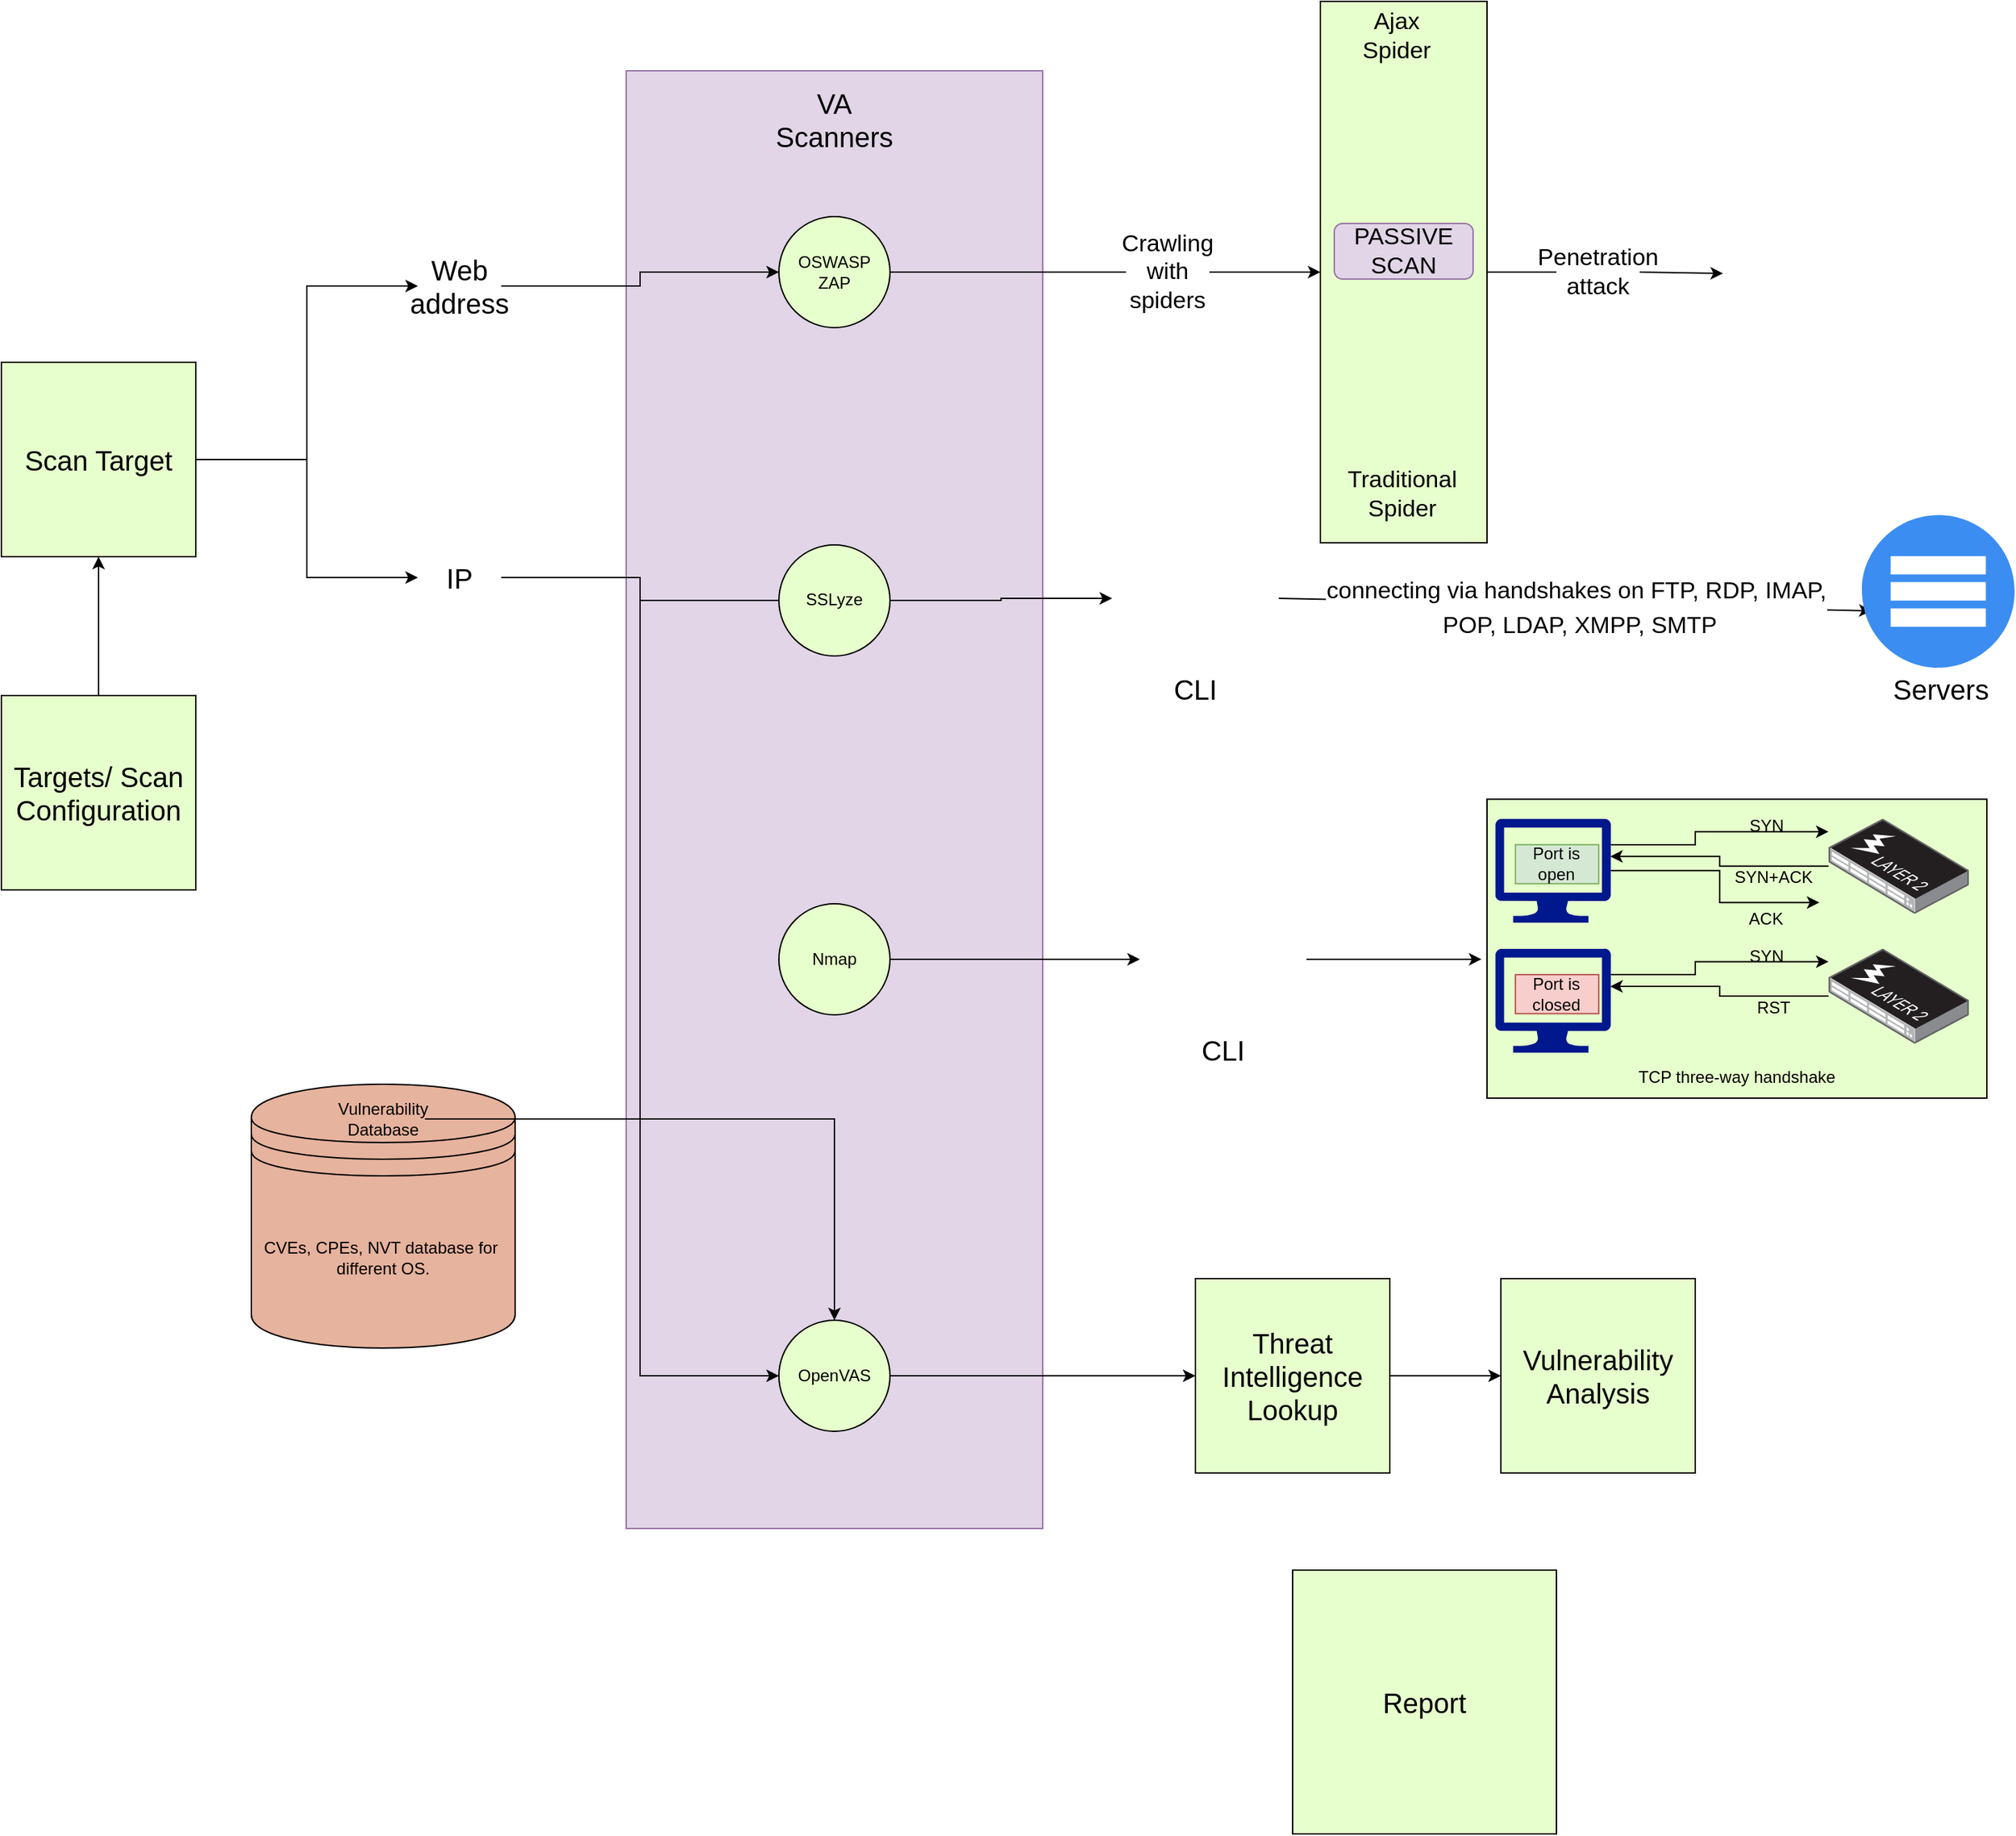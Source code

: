 <mxfile version="20.8.13" type="github">
  <diagram id="dLaz82Era-zrFtT4xEze" name="Page-1">
    <mxGraphModel dx="934" dy="539" grid="1" gridSize="10" guides="1" tooltips="1" connect="1" arrows="1" fold="1" page="1" pageScale="1" pageWidth="10000" pageHeight="10000" math="0" shadow="0">
      <root>
        <mxCell id="0" />
        <mxCell id="1" parent="0" />
        <mxCell id="Wr4rOZ4-yWCgEpKX6l3O-36" value="" style="rounded=0;whiteSpace=wrap;html=1;fillColor=#e1d5e7;strokeColor=#9673a6;" parent="1" vertex="1">
          <mxGeometry x="660" y="170" width="300" height="1050" as="geometry" />
        </mxCell>
        <mxCell id="Wr4rOZ4-yWCgEpKX6l3O-55" style="edgeStyle=orthogonalEdgeStyle;rounded=0;orthogonalLoop=1;jettySize=auto;html=1;entryX=0;entryY=0.5;entryDx=0;entryDy=0;fontSize=20;exitX=1;exitY=0.5;exitDx=0;exitDy=0;" parent="1" source="Wr4rOZ4-yWCgEpKX6l3O-26" target="Wr4rOZ4-yWCgEpKX6l3O-54" edge="1">
          <mxGeometry relative="1" as="geometry" />
        </mxCell>
        <mxCell id="Wr4rOZ4-yWCgEpKX6l3O-60" value="" style="edgeStyle=orthogonalEdgeStyle;rounded=0;orthogonalLoop=1;jettySize=auto;html=1;fontSize=13;" parent="1" source="Wr4rOZ4-yWCgEpKX6l3O-18" target="Wr4rOZ4-yWCgEpKX6l3O-40" edge="1">
          <mxGeometry relative="1" as="geometry" />
        </mxCell>
        <mxCell id="Wr4rOZ4-yWCgEpKX6l3O-18" value="&lt;font style=&quot;font-size: 20px;&quot;&gt;Targets/ Scan Configuration&lt;/font&gt;" style="whiteSpace=wrap;html=1;aspect=fixed;fillColor=#E6FFCC;" parent="1" vertex="1">
          <mxGeometry x="210" y="620" width="140" height="140" as="geometry" />
        </mxCell>
        <mxCell id="gi1j-m5IwWOm1mO39dkb-5" style="edgeStyle=orthogonalEdgeStyle;rounded=0;orthogonalLoop=1;jettySize=auto;html=1;fontSize=20;" edge="1" parent="1" source="Wr4rOZ4-yWCgEpKX6l3O-23" target="gi1j-m5IwWOm1mO39dkb-3">
          <mxGeometry relative="1" as="geometry" />
        </mxCell>
        <mxCell id="Wr4rOZ4-yWCgEpKX6l3O-142" style="edgeStyle=orthogonalEdgeStyle;rounded=0;orthogonalLoop=1;jettySize=auto;html=1;entryX=0;entryY=0.5;entryDx=0;entryDy=0;fontSize=12;" parent="1" source="Wr4rOZ4-yWCgEpKX6l3O-25" target="Wr4rOZ4-yWCgEpKX6l3O-87" edge="1">
          <mxGeometry relative="1" as="geometry" />
        </mxCell>
        <mxCell id="Wr4rOZ4-yWCgEpKX6l3O-25" value="Nmap" style="ellipse;whiteSpace=wrap;html=1;aspect=fixed;fillColor=#E6FFCC;" parent="1" vertex="1">
          <mxGeometry x="770" y="770" width="80" height="80" as="geometry" />
        </mxCell>
        <mxCell id="Wr4rOZ4-yWCgEpKX6l3O-26" value="OpenVAS" style="ellipse;whiteSpace=wrap;html=1;aspect=fixed;fillColor=#E6FFCC;" parent="1" vertex="1">
          <mxGeometry x="770" y="1070" width="80" height="80" as="geometry" />
        </mxCell>
        <mxCell id="Wr4rOZ4-yWCgEpKX6l3O-33" value="" style="group" parent="1" vertex="1" connectable="0">
          <mxGeometry x="390" y="900" width="190" height="190" as="geometry" />
        </mxCell>
        <object label="CVEs, CPEs, NVT database for&amp;nbsp;&lt;br&gt;different OS." id="Wr4rOZ4-yWCgEpKX6l3O-15">
          <mxCell style="shape=datastore;whiteSpace=wrap;html=1;fillColor=#e6b39e;" parent="Wr4rOZ4-yWCgEpKX6l3O-33" vertex="1">
            <mxGeometry width="190" height="190" as="geometry" />
          </mxCell>
        </object>
        <mxCell id="Wr4rOZ4-yWCgEpKX6l3O-17" value="Vulnerability Database" style="text;html=1;strokeColor=none;fillColor=none;align=center;verticalAlign=middle;whiteSpace=wrap;rounded=0;" parent="Wr4rOZ4-yWCgEpKX6l3O-33" vertex="1">
          <mxGeometry x="65" y="10" width="60" height="30" as="geometry" />
        </mxCell>
        <mxCell id="Wr4rOZ4-yWCgEpKX6l3O-38" value="VA Scanners" style="text;html=1;strokeColor=none;fillColor=none;align=center;verticalAlign=middle;whiteSpace=wrap;rounded=0;fontSize=20;" parent="1" vertex="1">
          <mxGeometry x="780" y="190" width="60" height="30" as="geometry" />
        </mxCell>
        <mxCell id="Wr4rOZ4-yWCgEpKX6l3O-52" style="edgeStyle=orthogonalEdgeStyle;rounded=0;orthogonalLoop=1;jettySize=auto;html=1;entryX=0;entryY=0.5;entryDx=0;entryDy=0;fontSize=20;" parent="1" source="Wr4rOZ4-yWCgEpKX6l3O-40" target="Wr4rOZ4-yWCgEpKX6l3O-70" edge="1">
          <mxGeometry relative="1" as="geometry">
            <mxPoint x="460" y="330" as="targetPoint" />
          </mxGeometry>
        </mxCell>
        <mxCell id="Wr4rOZ4-yWCgEpKX6l3O-85" style="edgeStyle=orthogonalEdgeStyle;rounded=0;orthogonalLoop=1;jettySize=auto;html=1;fontSize=20;" parent="1" source="Wr4rOZ4-yWCgEpKX6l3O-40" target="Wr4rOZ4-yWCgEpKX6l3O-76" edge="1">
          <mxGeometry relative="1" as="geometry" />
        </mxCell>
        <mxCell id="Wr4rOZ4-yWCgEpKX6l3O-40" value="&lt;font style=&quot;font-size: 20px;&quot;&gt;Scan Target&lt;/font&gt;" style="whiteSpace=wrap;html=1;aspect=fixed;fillColor=#E6FFCC;" parent="1" vertex="1">
          <mxGeometry x="210" y="380" width="140" height="140" as="geometry" />
        </mxCell>
        <mxCell id="Wr4rOZ4-yWCgEpKX6l3O-57" value="" style="edgeStyle=orthogonalEdgeStyle;rounded=0;orthogonalLoop=1;jettySize=auto;html=1;fontSize=13;" parent="1" source="Wr4rOZ4-yWCgEpKX6l3O-54" target="Wr4rOZ4-yWCgEpKX6l3O-56" edge="1">
          <mxGeometry relative="1" as="geometry" />
        </mxCell>
        <mxCell id="Wr4rOZ4-yWCgEpKX6l3O-54" value="Threat Intelligence Lookup" style="whiteSpace=wrap;html=1;aspect=fixed;fontSize=20;fillColor=#E6FFCC;" parent="1" vertex="1">
          <mxGeometry x="1070" y="1040" width="140" height="140" as="geometry" />
        </mxCell>
        <mxCell id="Wr4rOZ4-yWCgEpKX6l3O-56" value="Vulnerability Analysis" style="whiteSpace=wrap;html=1;aspect=fixed;fontSize=20;fillColor=#E6FFCC;" parent="1" vertex="1">
          <mxGeometry x="1290" y="1040" width="140" height="140" as="geometry" />
        </mxCell>
        <mxCell id="Wr4rOZ4-yWCgEpKX6l3O-58" value="Report" style="whiteSpace=wrap;html=1;aspect=fixed;fontSize=20;fillColor=#E6FFCC;" parent="1" vertex="1">
          <mxGeometry x="1140" y="1250" width="190" height="190" as="geometry" />
        </mxCell>
        <mxCell id="Wr4rOZ4-yWCgEpKX6l3O-74" style="edgeStyle=orthogonalEdgeStyle;rounded=0;orthogonalLoop=1;jettySize=auto;html=1;fontSize=20;" parent="1" source="Wr4rOZ4-yWCgEpKX6l3O-70" target="Wr4rOZ4-yWCgEpKX6l3O-24" edge="1">
          <mxGeometry relative="1" as="geometry" />
        </mxCell>
        <mxCell id="Wr4rOZ4-yWCgEpKX6l3O-70" value="Web address" style="text;html=1;strokeColor=none;fillColor=none;align=center;verticalAlign=middle;whiteSpace=wrap;rounded=0;fontSize=20;" parent="1" vertex="1">
          <mxGeometry x="510" y="310" width="60" height="30" as="geometry" />
        </mxCell>
        <mxCell id="Wr4rOZ4-yWCgEpKX6l3O-83" style="edgeStyle=orthogonalEdgeStyle;rounded=0;orthogonalLoop=1;jettySize=auto;html=1;entryX=0;entryY=0.5;entryDx=0;entryDy=0;fontSize=20;" parent="1" source="Wr4rOZ4-yWCgEpKX6l3O-76" target="Wr4rOZ4-yWCgEpKX6l3O-26" edge="1">
          <mxGeometry relative="1" as="geometry" />
        </mxCell>
        <mxCell id="Wr4rOZ4-yWCgEpKX6l3O-76" value="IP" style="text;html=1;strokeColor=none;fillColor=none;align=center;verticalAlign=middle;whiteSpace=wrap;rounded=0;fontSize=20;" parent="1" vertex="1">
          <mxGeometry x="510" y="520" width="60" height="30" as="geometry" />
        </mxCell>
        <mxCell id="Wr4rOZ4-yWCgEpKX6l3O-84" style="edgeStyle=orthogonalEdgeStyle;rounded=0;orthogonalLoop=1;jettySize=auto;html=1;fontSize=20;" parent="1" source="Wr4rOZ4-yWCgEpKX6l3O-17" target="Wr4rOZ4-yWCgEpKX6l3O-26" edge="1">
          <mxGeometry relative="1" as="geometry" />
        </mxCell>
        <mxCell id="Wr4rOZ4-yWCgEpKX6l3O-93" value="" style="edgeStyle=orthogonalEdgeStyle;rounded=0;orthogonalLoop=1;jettySize=auto;html=1;fontSize=20;entryX=-0.12;entryY=0.102;entryDx=0;entryDy=0;entryPerimeter=0;" parent="1" source="Wr4rOZ4-yWCgEpKX6l3O-87" target="Wr4rOZ4-yWCgEpKX6l3O-95" edge="1">
          <mxGeometry relative="1" as="geometry">
            <mxPoint x="1190" y="490" as="targetPoint" />
          </mxGeometry>
        </mxCell>
        <mxCell id="Wr4rOZ4-yWCgEpKX6l3O-135" value="" style="group" parent="1" vertex="1" connectable="0">
          <mxGeometry x="1286" y="690" width="354" height="220" as="geometry" />
        </mxCell>
        <mxCell id="Wr4rOZ4-yWCgEpKX6l3O-123" value="" style="group" parent="Wr4rOZ4-yWCgEpKX6l3O-135" vertex="1" connectable="0">
          <mxGeometry y="93.617" width="354" height="126.383" as="geometry" />
        </mxCell>
        <mxCell id="Wr4rOZ4-yWCgEpKX6l3O-134" value="" style="rounded=0;whiteSpace=wrap;html=1;fontSize=12;fillColor=#E6FFCC;" parent="Wr4rOZ4-yWCgEpKX6l3O-123" vertex="1">
          <mxGeometry x="-6" y="-88.936" width="360" height="215.319" as="geometry" />
        </mxCell>
        <mxCell id="Wr4rOZ4-yWCgEpKX6l3O-95" value="" style="sketch=0;aspect=fixed;pointerEvents=1;shadow=0;dashed=0;html=1;strokeColor=none;labelPosition=center;verticalLabelPosition=bottom;verticalAlign=top;align=center;fillColor=#00188D;shape=mxgraph.azure.computer;fontSize=20;" parent="Wr4rOZ4-yWCgEpKX6l3O-123" vertex="1">
          <mxGeometry y="18.723" width="83.216" height="74.894" as="geometry" />
        </mxCell>
        <mxCell id="Wr4rOZ4-yWCgEpKX6l3O-111" value="" style="edgeStyle=orthogonalEdgeStyle;rounded=0;orthogonalLoop=1;jettySize=auto;html=1;fontSize=20;entryX=0.994;entryY=0.363;entryDx=0;entryDy=0;entryPerimeter=0;" parent="Wr4rOZ4-yWCgEpKX6l3O-123" source="Wr4rOZ4-yWCgEpKX6l3O-107" target="Wr4rOZ4-yWCgEpKX6l3O-95" edge="1">
          <mxGeometry relative="1" as="geometry" />
        </mxCell>
        <mxCell id="Wr4rOZ4-yWCgEpKX6l3O-107" value="" style="points=[];aspect=fixed;html=1;align=center;shadow=0;dashed=0;image;image=img/lib/allied_telesis/switch/Switch_48_port_L2_POE.svg;fontSize=20;fillColor=#E6FFCC;" parent="Wr4rOZ4-yWCgEpKX6l3O-123" vertex="1">
          <mxGeometry x="240" y="18.723" width="101.106" height="68.443" as="geometry" />
        </mxCell>
        <mxCell id="Wr4rOZ4-yWCgEpKX6l3O-109" value="" style="edgeStyle=orthogonalEdgeStyle;rounded=0;orthogonalLoop=1;jettySize=auto;html=1;fontSize=20;" parent="Wr4rOZ4-yWCgEpKX6l3O-123" source="Wr4rOZ4-yWCgEpKX6l3O-95" target="Wr4rOZ4-yWCgEpKX6l3O-107" edge="1">
          <mxGeometry relative="1" as="geometry">
            <Array as="points">
              <mxPoint x="144" y="37.447" />
              <mxPoint x="144" y="28.085" />
            </Array>
          </mxGeometry>
        </mxCell>
        <mxCell id="Wr4rOZ4-yWCgEpKX6l3O-114" value="&lt;span style=&quot;font-size: 12px;&quot;&gt;SYN&lt;/span&gt;" style="text;html=1;align=center;verticalAlign=middle;resizable=0;points=[];autosize=1;strokeColor=none;fillColor=none;fontSize=20;" parent="Wr4rOZ4-yWCgEpKX6l3O-123" vertex="1">
          <mxGeometry x="170" width="50" height="40" as="geometry" />
        </mxCell>
        <mxCell id="Wr4rOZ4-yWCgEpKX6l3O-116" value="&lt;span style=&quot;font-size: 12px;&quot;&gt;RST&lt;/span&gt;" style="text;html=1;align=center;verticalAlign=middle;resizable=0;points=[];autosize=1;strokeColor=none;fillColor=none;fontSize=20;" parent="Wr4rOZ4-yWCgEpKX6l3O-123" vertex="1">
          <mxGeometry x="175" y="37.447" width="50" height="40" as="geometry" />
        </mxCell>
        <mxCell id="Wr4rOZ4-yWCgEpKX6l3O-122" value="Port is closed" style="text;html=1;strokeColor=#b85450;fillColor=#f8cecc;align=center;verticalAlign=middle;whiteSpace=wrap;rounded=0;fontSize=12;" parent="Wr4rOZ4-yWCgEpKX6l3O-123" vertex="1">
          <mxGeometry x="14.44" y="37.447" width="60" height="28.085" as="geometry" />
        </mxCell>
        <mxCell id="Wr4rOZ4-yWCgEpKX6l3O-137" value="TCP three-way handshake" style="text;html=1;strokeColor=none;fillColor=none;align=center;verticalAlign=middle;whiteSpace=wrap;rounded=0;fontSize=12;" parent="Wr4rOZ4-yWCgEpKX6l3O-123" vertex="1">
          <mxGeometry x="69" y="96.383" width="210" height="30" as="geometry" />
        </mxCell>
        <mxCell id="Wr4rOZ4-yWCgEpKX6l3O-124" value="" style="group" parent="Wr4rOZ4-yWCgEpKX6l3O-135" vertex="1" connectable="0">
          <mxGeometry width="348" height="107.66" as="geometry" />
        </mxCell>
        <mxCell id="Wr4rOZ4-yWCgEpKX6l3O-125" value="" style="sketch=0;aspect=fixed;pointerEvents=1;shadow=0;dashed=0;html=1;strokeColor=none;labelPosition=center;verticalLabelPosition=bottom;verticalAlign=top;align=center;fillColor=#00188D;shape=mxgraph.azure.computer;fontSize=20;" parent="Wr4rOZ4-yWCgEpKX6l3O-124" vertex="1">
          <mxGeometry y="18.723" width="83.216" height="74.894" as="geometry" />
        </mxCell>
        <mxCell id="Wr4rOZ4-yWCgEpKX6l3O-126" value="" style="edgeStyle=orthogonalEdgeStyle;rounded=0;orthogonalLoop=1;jettySize=auto;html=1;fontSize=20;entryX=0.994;entryY=0.363;entryDx=0;entryDy=0;entryPerimeter=0;" parent="Wr4rOZ4-yWCgEpKX6l3O-124" source="Wr4rOZ4-yWCgEpKX6l3O-127" target="Wr4rOZ4-yWCgEpKX6l3O-125" edge="1">
          <mxGeometry relative="1" as="geometry" />
        </mxCell>
        <mxCell id="Wr4rOZ4-yWCgEpKX6l3O-127" value="" style="points=[];aspect=fixed;html=1;align=center;shadow=0;dashed=0;image;image=img/lib/allied_telesis/switch/Switch_48_port_L2_POE.svg;fontSize=20;fillColor=#E6FFCC;" parent="Wr4rOZ4-yWCgEpKX6l3O-124" vertex="1">
          <mxGeometry x="240" y="18.723" width="101.106" height="68.443" as="geometry" />
        </mxCell>
        <mxCell id="Wr4rOZ4-yWCgEpKX6l3O-128" value="" style="edgeStyle=orthogonalEdgeStyle;rounded=0;orthogonalLoop=1;jettySize=auto;html=1;fontSize=20;" parent="Wr4rOZ4-yWCgEpKX6l3O-124" source="Wr4rOZ4-yWCgEpKX6l3O-125" target="Wr4rOZ4-yWCgEpKX6l3O-127" edge="1">
          <mxGeometry relative="1" as="geometry">
            <Array as="points">
              <mxPoint x="144" y="37.447" />
              <mxPoint x="144" y="28.085" />
            </Array>
          </mxGeometry>
        </mxCell>
        <mxCell id="Wr4rOZ4-yWCgEpKX6l3O-129" value="" style="edgeStyle=orthogonalEdgeStyle;rounded=0;orthogonalLoop=1;jettySize=auto;html=1;fontSize=20;entryX=-0.065;entryY=0.882;entryDx=0;entryDy=0;entryPerimeter=0;" parent="Wr4rOZ4-yWCgEpKX6l3O-124" source="Wr4rOZ4-yWCgEpKX6l3O-125" target="Wr4rOZ4-yWCgEpKX6l3O-127" edge="1">
          <mxGeometry relative="1" as="geometry">
            <mxPoint x="220" y="131.064" as="targetPoint" />
          </mxGeometry>
        </mxCell>
        <mxCell id="Wr4rOZ4-yWCgEpKX6l3O-130" value="&lt;span style=&quot;font-size: 12px;&quot;&gt;SYN&lt;/span&gt;" style="text;html=1;align=center;verticalAlign=middle;resizable=0;points=[];autosize=1;strokeColor=none;fillColor=none;fontSize=20;" parent="Wr4rOZ4-yWCgEpKX6l3O-124" vertex="1">
          <mxGeometry x="170" width="50" height="40" as="geometry" />
        </mxCell>
        <mxCell id="Wr4rOZ4-yWCgEpKX6l3O-131" value="&lt;span style=&quot;font-size: 12px;&quot;&gt;SYN+ACK&lt;/span&gt;" style="text;html=1;align=center;verticalAlign=middle;resizable=0;points=[];autosize=1;strokeColor=none;fillColor=none;fontSize=20;" parent="Wr4rOZ4-yWCgEpKX6l3O-124" vertex="1">
          <mxGeometry x="160" y="37.447" width="80" height="40" as="geometry" />
        </mxCell>
        <mxCell id="Wr4rOZ4-yWCgEpKX6l3O-132" value="ACK" style="text;html=1;strokeColor=none;fillColor=none;align=center;verticalAlign=middle;whiteSpace=wrap;rounded=0;fontSize=12;" parent="Wr4rOZ4-yWCgEpKX6l3O-124" vertex="1">
          <mxGeometry x="165" y="77.444" width="60" height="28.085" as="geometry" />
        </mxCell>
        <mxCell id="Wr4rOZ4-yWCgEpKX6l3O-133" value="Port is open" style="text;html=1;strokeColor=#82b366;fillColor=#d5e8d4;align=center;verticalAlign=middle;whiteSpace=wrap;rounded=0;fontSize=12;" parent="Wr4rOZ4-yWCgEpKX6l3O-124" vertex="1">
          <mxGeometry x="14.44" y="37.447" width="60" height="28.085" as="geometry" />
        </mxCell>
        <mxCell id="Wr4rOZ4-yWCgEpKX6l3O-144" value="" style="group" parent="1" vertex="1" connectable="0">
          <mxGeometry x="1030" y="750" width="120" height="140" as="geometry" />
        </mxCell>
        <mxCell id="Wr4rOZ4-yWCgEpKX6l3O-87" value="" style="shape=image;html=1;verticalAlign=top;verticalLabelPosition=bottom;labelBackgroundColor=#ffffff;imageAspect=0;aspect=fixed;image=https://cdn2.iconfinder.com/data/icons/atrous/512/command_line_prompt_shell-128.png;fontSize=20;fillColor=#E6FFCC;" parent="Wr4rOZ4-yWCgEpKX6l3O-144" vertex="1">
          <mxGeometry width="120" height="120" as="geometry" />
        </mxCell>
        <mxCell id="Wr4rOZ4-yWCgEpKX6l3O-143" value="&lt;font style=&quot;font-size: 20px;&quot;&gt;CLI&lt;/font&gt;" style="text;html=1;strokeColor=none;fillColor=none;align=center;verticalAlign=middle;whiteSpace=wrap;rounded=0;fontSize=12;" parent="Wr4rOZ4-yWCgEpKX6l3O-144" vertex="1">
          <mxGeometry x="30" y="110" width="60" height="30" as="geometry" />
        </mxCell>
        <mxCell id="gi1j-m5IwWOm1mO39dkb-2" value="" style="group" vertex="1" connectable="0" parent="1">
          <mxGeometry x="1010" y="490" width="120" height="140" as="geometry" />
        </mxCell>
        <mxCell id="gi1j-m5IwWOm1mO39dkb-3" value="" style="shape=image;html=1;verticalAlign=top;verticalLabelPosition=bottom;labelBackgroundColor=#ffffff;imageAspect=0;aspect=fixed;image=https://cdn2.iconfinder.com/data/icons/atrous/512/command_line_prompt_shell-128.png;fontSize=20;fillColor=#E6FFCC;" vertex="1" parent="gi1j-m5IwWOm1mO39dkb-2">
          <mxGeometry width="120" height="120" as="geometry" />
        </mxCell>
        <mxCell id="gi1j-m5IwWOm1mO39dkb-4" value="&lt;font style=&quot;font-size: 20px;&quot;&gt;CLI&lt;/font&gt;" style="text;html=1;strokeColor=none;fillColor=none;align=center;verticalAlign=middle;whiteSpace=wrap;rounded=0;fontSize=12;" vertex="1" parent="gi1j-m5IwWOm1mO39dkb-2">
          <mxGeometry x="30" y="110" width="60" height="30" as="geometry" />
        </mxCell>
        <mxCell id="gi1j-m5IwWOm1mO39dkb-9" value="" style="endArrow=classic;html=1;rounded=0;fontSize=20;entryX=0.064;entryY=0.627;entryDx=0;entryDy=0;entryPerimeter=0;exitX=1;exitY=0.5;exitDx=0;exitDy=0;" edge="1" parent="1" source="gi1j-m5IwWOm1mO39dkb-3" target="gi1j-m5IwWOm1mO39dkb-11">
          <mxGeometry relative="1" as="geometry">
            <mxPoint x="1090" y="390" as="sourcePoint" />
            <mxPoint x="1410" y="390" as="targetPoint" />
          </mxGeometry>
        </mxCell>
        <mxCell id="gi1j-m5IwWOm1mO39dkb-10" value="&lt;font style=&quot;font-size: 17px;&quot;&gt;connecting via handshakes on FTP, RDP, IMAP,&lt;br&gt;&amp;nbsp;POP, LDAP, XMPP, SMTP&lt;/font&gt;" style="edgeLabel;resizable=0;html=1;align=center;verticalAlign=middle;fontSize=20;fillColor=#E6FFCC;" connectable="0" vertex="1" parent="gi1j-m5IwWOm1mO39dkb-9">
          <mxGeometry relative="1" as="geometry" />
        </mxCell>
        <mxCell id="gi1j-m5IwWOm1mO39dkb-13" value="" style="group" vertex="1" connectable="0" parent="1">
          <mxGeometry x="1550" y="490" width="110" height="140" as="geometry" />
        </mxCell>
        <mxCell id="gi1j-m5IwWOm1mO39dkb-11" value="" style="sketch=0;html=1;aspect=fixed;strokeColor=none;shadow=0;align=center;verticalAlign=top;fillColor=#3B8DF1;shape=mxgraph.gcp2.servers_stacked;fontSize=20;" vertex="1" parent="gi1j-m5IwWOm1mO39dkb-13">
          <mxGeometry width="110" height="110" as="geometry" />
        </mxCell>
        <mxCell id="gi1j-m5IwWOm1mO39dkb-12" value="Servers" style="text;html=1;strokeColor=none;fillColor=none;align=center;verticalAlign=middle;whiteSpace=wrap;rounded=0;fontSize=20;" vertex="1" parent="gi1j-m5IwWOm1mO39dkb-13">
          <mxGeometry x="27" y="110" width="60" height="30" as="geometry" />
        </mxCell>
        <mxCell id="gi1j-m5IwWOm1mO39dkb-20" value="" style="edgeStyle=orthogonalEdgeStyle;rounded=0;orthogonalLoop=1;jettySize=auto;html=1;fontSize=20;endArrow=none;" edge="1" parent="1" source="Wr4rOZ4-yWCgEpKX6l3O-70" target="Wr4rOZ4-yWCgEpKX6l3O-24">
          <mxGeometry relative="1" as="geometry">
            <mxPoint x="570" y="325" as="sourcePoint" />
            <mxPoint x="810" y="420" as="targetPoint" />
          </mxGeometry>
        </mxCell>
        <mxCell id="gi1j-m5IwWOm1mO39dkb-31" style="edgeStyle=orthogonalEdgeStyle;rounded=0;orthogonalLoop=1;jettySize=auto;html=1;entryX=0;entryY=0.5;entryDx=0;entryDy=0;fontSize=17;startArrow=none;" edge="1" parent="1" source="gi1j-m5IwWOm1mO39dkb-18" target="gi1j-m5IwWOm1mO39dkb-24">
          <mxGeometry relative="1" as="geometry" />
        </mxCell>
        <mxCell id="Wr4rOZ4-yWCgEpKX6l3O-24" value="OSWASP ZAP" style="ellipse;whiteSpace=wrap;html=1;aspect=fixed;fillColor=#E6FFCC;" parent="1" vertex="1">
          <mxGeometry x="770" y="275" width="80" height="80" as="geometry" />
        </mxCell>
        <mxCell id="gi1j-m5IwWOm1mO39dkb-25" value="" style="edgeStyle=orthogonalEdgeStyle;rounded=0;orthogonalLoop=1;jettySize=auto;html=1;fontSize=20;endArrow=none;" edge="1" parent="1" source="Wr4rOZ4-yWCgEpKX6l3O-76" target="Wr4rOZ4-yWCgEpKX6l3O-23">
          <mxGeometry relative="1" as="geometry">
            <mxPoint x="570" y="535" as="sourcePoint" />
            <mxPoint x="810" y="770" as="targetPoint" />
          </mxGeometry>
        </mxCell>
        <mxCell id="Wr4rOZ4-yWCgEpKX6l3O-23" value="SSLyze" style="ellipse;whiteSpace=wrap;html=1;aspect=fixed;fillColor=#E6FFCC;" parent="1" vertex="1">
          <mxGeometry x="770" y="511.49" width="80" height="80" as="geometry" />
        </mxCell>
        <mxCell id="gi1j-m5IwWOm1mO39dkb-30" value="" style="group" vertex="1" connectable="0" parent="1">
          <mxGeometry x="1160" y="120" width="120" height="390" as="geometry" />
        </mxCell>
        <mxCell id="gi1j-m5IwWOm1mO39dkb-24" value="" style="rounded=0;whiteSpace=wrap;html=1;fontSize=17;fillColor=#E6FFCC;" vertex="1" parent="gi1j-m5IwWOm1mO39dkb-30">
          <mxGeometry width="120" height="390" as="geometry" />
        </mxCell>
        <mxCell id="gi1j-m5IwWOm1mO39dkb-14" value="" style="shape=image;html=1;verticalAlign=top;verticalLabelPosition=bottom;labelBackgroundColor=#ffffff;imageAspect=0;aspect=fixed;image=https://cdn2.iconfinder.com/data/icons/free-solid-halloween-icons/24/Spider-128.png;fontSize=17;fillColor=#E6FFCC;" vertex="1" parent="gi1j-m5IwWOm1mO39dkb-30">
          <mxGeometry y="45" width="110" height="110" as="geometry" />
        </mxCell>
        <mxCell id="gi1j-m5IwWOm1mO39dkb-16" value="" style="shape=image;html=1;verticalAlign=top;verticalLabelPosition=bottom;labelBackgroundColor=#ffffff;imageAspect=0;aspect=fixed;image=https://cdn2.iconfinder.com/data/icons/free-line-halloween-icons/24/Spider-128.png;fontSize=17;fillColor=#E6FFCC;" vertex="1" parent="gi1j-m5IwWOm1mO39dkb-30">
          <mxGeometry y="210" width="118" height="118" as="geometry" />
        </mxCell>
        <mxCell id="gi1j-m5IwWOm1mO39dkb-22" value="Ajax Spider" style="text;html=1;strokeColor=none;fillColor=none;align=center;verticalAlign=middle;whiteSpace=wrap;rounded=0;fontSize=17;" vertex="1" parent="gi1j-m5IwWOm1mO39dkb-30">
          <mxGeometry x="25" y="10" width="60" height="30" as="geometry" />
        </mxCell>
        <mxCell id="gi1j-m5IwWOm1mO39dkb-23" value="Traditional Spider" style="text;html=1;strokeColor=none;fillColor=none;align=center;verticalAlign=middle;whiteSpace=wrap;rounded=0;fontSize=17;" vertex="1" parent="gi1j-m5IwWOm1mO39dkb-30">
          <mxGeometry x="29" y="340" width="60" height="30" as="geometry" />
        </mxCell>
        <mxCell id="gi1j-m5IwWOm1mO39dkb-28" value="PASSIVE SCAN" style="rounded=1;whiteSpace=wrap;html=1;fontSize=17;fillColor=#e1d5e7;strokeColor=#9673a6;" vertex="1" parent="gi1j-m5IwWOm1mO39dkb-30">
          <mxGeometry x="10" y="160" width="100" height="40" as="geometry" />
        </mxCell>
        <mxCell id="gi1j-m5IwWOm1mO39dkb-32" value="" style="edgeStyle=orthogonalEdgeStyle;rounded=0;orthogonalLoop=1;jettySize=auto;html=1;entryX=0;entryY=0.5;entryDx=0;entryDy=0;fontSize=17;endArrow=none;" edge="1" parent="1" source="Wr4rOZ4-yWCgEpKX6l3O-24" target="gi1j-m5IwWOm1mO39dkb-18">
          <mxGeometry relative="1" as="geometry">
            <mxPoint x="850" y="315" as="sourcePoint" />
            <mxPoint x="1290" y="315" as="targetPoint" />
          </mxGeometry>
        </mxCell>
        <mxCell id="gi1j-m5IwWOm1mO39dkb-18" value="Crawling with spiders" style="text;html=1;strokeColor=none;fillColor=none;align=center;verticalAlign=middle;whiteSpace=wrap;rounded=0;fontSize=17;" vertex="1" parent="1">
          <mxGeometry x="1020" y="300" width="60" height="30" as="geometry" />
        </mxCell>
        <mxCell id="gi1j-m5IwWOm1mO39dkb-34" value="" style="shape=image;html=1;verticalAlign=top;verticalLabelPosition=bottom;labelBackgroundColor=#ffffff;imageAspect=0;aspect=fixed;image=https://cdn1.iconfinder.com/data/icons/competitive-strategy-and-corporate-training/512/564_Alert_antivirus_attack_computer_virus_cyber_spot_security-128.png;fontSize=17;fillColor=#E6FFCC;" vertex="1" parent="1">
          <mxGeometry x="1450" y="252" width="128" height="128" as="geometry" />
        </mxCell>
        <mxCell id="gi1j-m5IwWOm1mO39dkb-37" value="" style="endArrow=classic;html=1;rounded=0;fontSize=17;entryX=0;entryY=0.5;entryDx=0;entryDy=0;exitX=1;exitY=0.5;exitDx=0;exitDy=0;startArrow=none;" edge="1" parent="1" source="gi1j-m5IwWOm1mO39dkb-39" target="gi1j-m5IwWOm1mO39dkb-34">
          <mxGeometry width="50" height="50" relative="1" as="geometry">
            <mxPoint x="1260" y="360" as="sourcePoint" />
            <mxPoint x="1310" y="310" as="targetPoint" />
          </mxGeometry>
        </mxCell>
        <mxCell id="gi1j-m5IwWOm1mO39dkb-38" value="" style="endArrow=none;html=1;rounded=0;fontSize=17;entryX=0;entryY=0.5;entryDx=0;entryDy=0;exitX=1;exitY=0.5;exitDx=0;exitDy=0;" edge="1" parent="1" source="gi1j-m5IwWOm1mO39dkb-24" target="gi1j-m5IwWOm1mO39dkb-39">
          <mxGeometry width="50" height="50" relative="1" as="geometry">
            <mxPoint x="1280" y="315" as="sourcePoint" />
            <mxPoint x="1450" y="316" as="targetPoint" />
          </mxGeometry>
        </mxCell>
        <mxCell id="gi1j-m5IwWOm1mO39dkb-39" value="Penetration attack" style="text;html=1;strokeColor=none;fillColor=none;align=center;verticalAlign=middle;whiteSpace=wrap;rounded=0;fontSize=17;" vertex="1" parent="1">
          <mxGeometry x="1330" y="300" width="60" height="30" as="geometry" />
        </mxCell>
      </root>
    </mxGraphModel>
  </diagram>
</mxfile>

